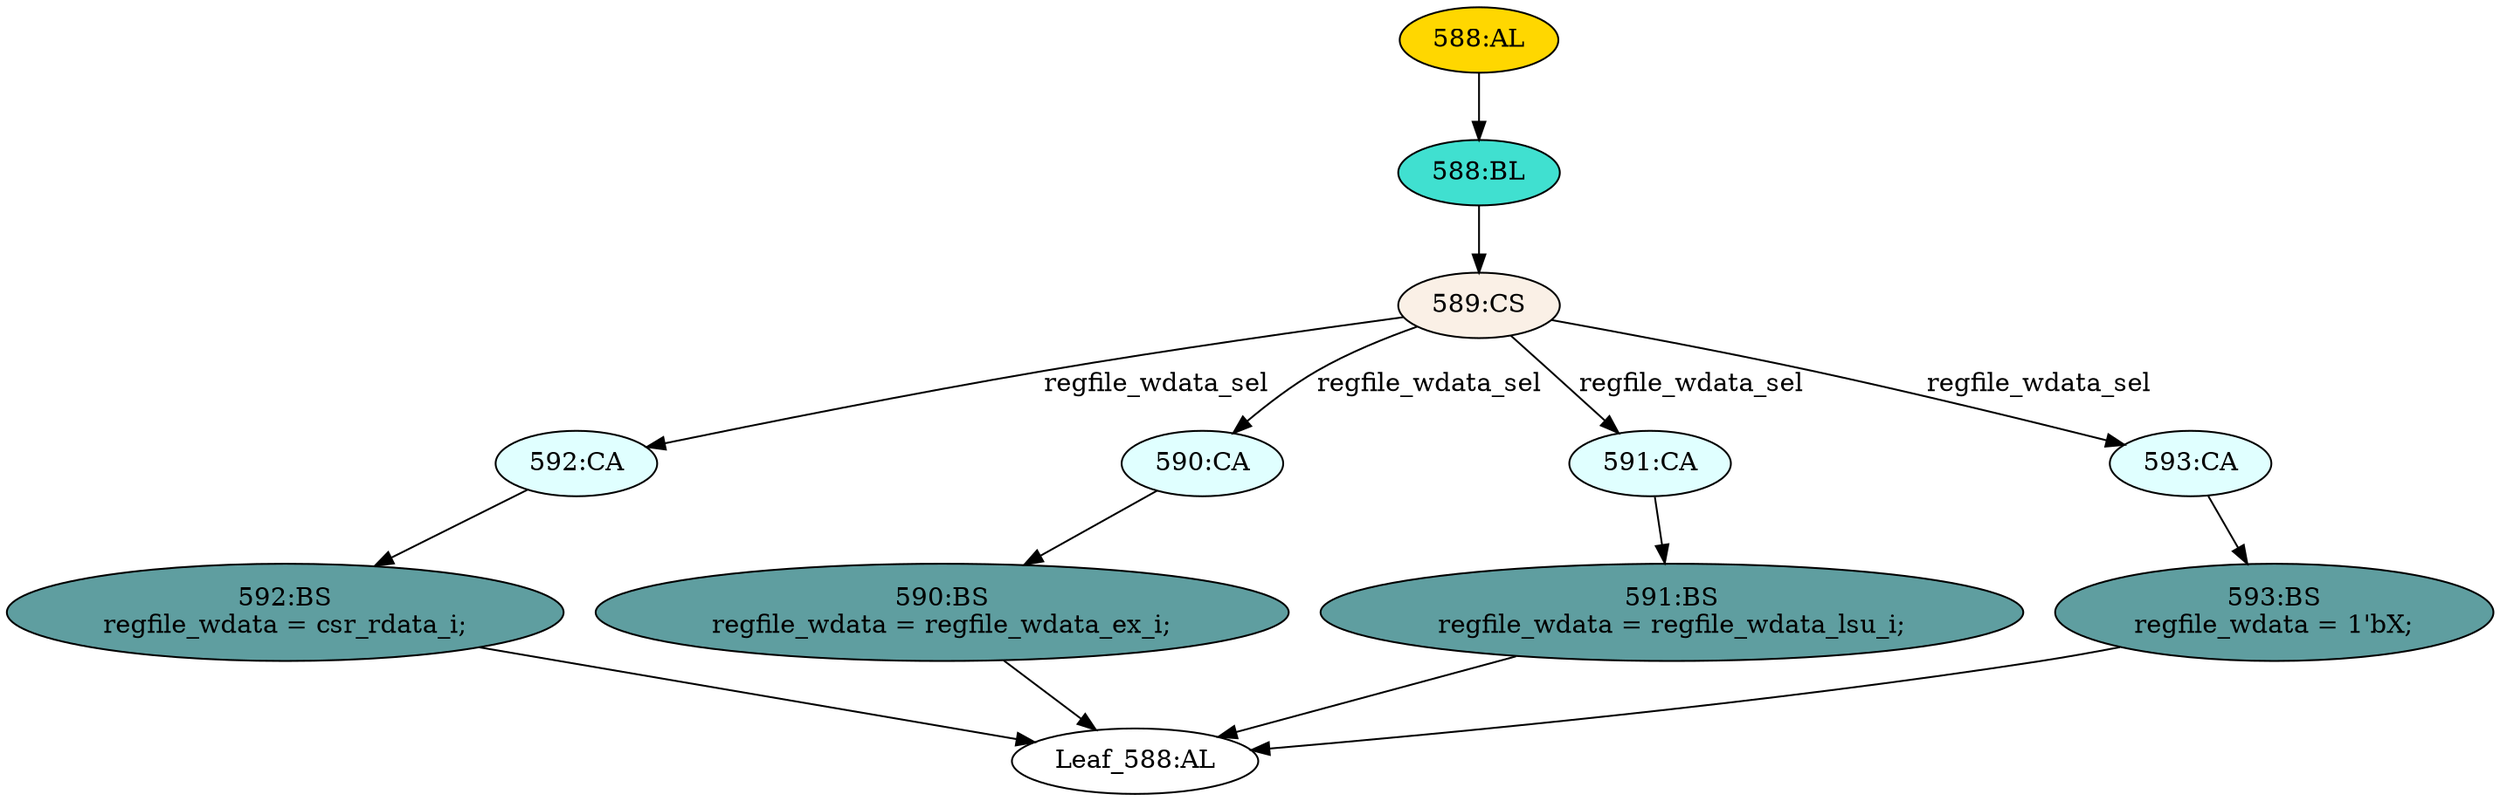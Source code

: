 strict digraph "" {
	node [label="\N"];
	"592:CA"	 [ast="<pyverilog.vparser.ast.Case object at 0x7f2237101ad0>",
		fillcolor=lightcyan,
		label="592:CA",
		statements="[]",
		style=filled,
		typ=Case];
	"592:BS"	 [ast="<pyverilog.vparser.ast.BlockingSubstitution object at 0x7f2237101c10>",
		fillcolor=cadetblue,
		label="592:BS
regfile_wdata = csr_rdata_i;",
		statements="[<pyverilog.vparser.ast.BlockingSubstitution object at 0x7f2237101c10>]",
		style=filled,
		typ=BlockingSubstitution];
	"592:CA" -> "592:BS"	 [cond="[]",
		lineno=None];
	"590:CA"	 [ast="<pyverilog.vparser.ast.Case object at 0x7f2237101950>",
		fillcolor=lightcyan,
		label="590:CA",
		statements="[]",
		style=filled,
		typ=Case];
	"590:BS"	 [ast="<pyverilog.vparser.ast.BlockingSubstitution object at 0x7f2237101c90>",
		fillcolor=cadetblue,
		label="590:BS
regfile_wdata = regfile_wdata_ex_i;",
		statements="[<pyverilog.vparser.ast.BlockingSubstitution object at 0x7f2237101c90>]",
		style=filled,
		typ=BlockingSubstitution];
	"590:CA" -> "590:BS"	 [cond="[]",
		lineno=None];
	"591:BS"	 [ast="<pyverilog.vparser.ast.BlockingSubstitution object at 0x7f2237101ed0>",
		fillcolor=cadetblue,
		label="591:BS
regfile_wdata = regfile_wdata_lsu_i;",
		statements="[<pyverilog.vparser.ast.BlockingSubstitution object at 0x7f2237101ed0>]",
		style=filled,
		typ=BlockingSubstitution];
	"Leaf_588:AL"	 [def_var="['regfile_wdata']",
		label="Leaf_588:AL"];
	"591:BS" -> "Leaf_588:AL"	 [cond="[]",
		lineno=None];
	"588:AL"	 [ast="<pyverilog.vparser.ast.Always object at 0x7f2237105150>",
		clk_sens=False,
		fillcolor=gold,
		label="588:AL",
		sens="['regfile_wdata_lsu_i', 'csr_rdata_i', 'regfile_wdata_ex_i']",
		statements="[]",
		style=filled,
		typ=Always,
		use_var="['regfile_wdata_lsu_i', 'csr_rdata_i', 'regfile_wdata_ex_i', 'regfile_wdata_sel']"];
	"588:BL"	 [ast="<pyverilog.vparser.ast.Block object at 0x7f2237105210>",
		fillcolor=turquoise,
		label="588:BL",
		statements="[]",
		style=filled,
		typ=Block];
	"588:AL" -> "588:BL"	 [cond="[]",
		lineno=None];
	"591:CA"	 [ast="<pyverilog.vparser.ast.Case object at 0x7f2237105350>",
		fillcolor=lightcyan,
		label="591:CA",
		statements="[]",
		style=filled,
		typ=Case];
	"591:CA" -> "591:BS"	 [cond="[]",
		lineno=None];
	"593:BS"	 [ast="<pyverilog.vparser.ast.BlockingSubstitution object at 0x7f2237105410>",
		fillcolor=cadetblue,
		label="593:BS
regfile_wdata = 1'bX;",
		statements="[<pyverilog.vparser.ast.BlockingSubstitution object at 0x7f2237105410>]",
		style=filled,
		typ=BlockingSubstitution];
	"593:BS" -> "Leaf_588:AL"	 [cond="[]",
		lineno=None];
	"592:BS" -> "Leaf_588:AL"	 [cond="[]",
		lineno=None];
	"589:CS"	 [ast="<pyverilog.vparser.ast.CaseStatement object at 0x7f2237105290>",
		fillcolor=linen,
		label="589:CS",
		statements="[]",
		style=filled,
		typ=CaseStatement];
	"588:BL" -> "589:CS"	 [cond="[]",
		lineno=None];
	"590:BS" -> "Leaf_588:AL"	 [cond="[]",
		lineno=None];
	"589:CS" -> "592:CA"	 [cond="['regfile_wdata_sel']",
		label=regfile_wdata_sel,
		lineno=589];
	"589:CS" -> "590:CA"	 [cond="['regfile_wdata_sel']",
		label=regfile_wdata_sel,
		lineno=589];
	"589:CS" -> "591:CA"	 [cond="['regfile_wdata_sel']",
		label=regfile_wdata_sel,
		lineno=589];
	"593:CA"	 [ast="<pyverilog.vparser.ast.Case object at 0x7f22371053d0>",
		fillcolor=lightcyan,
		label="593:CA",
		statements="[]",
		style=filled,
		typ=Case];
	"589:CS" -> "593:CA"	 [cond="['regfile_wdata_sel']",
		label=regfile_wdata_sel,
		lineno=589];
	"593:CA" -> "593:BS"	 [cond="[]",
		lineno=None];
}

